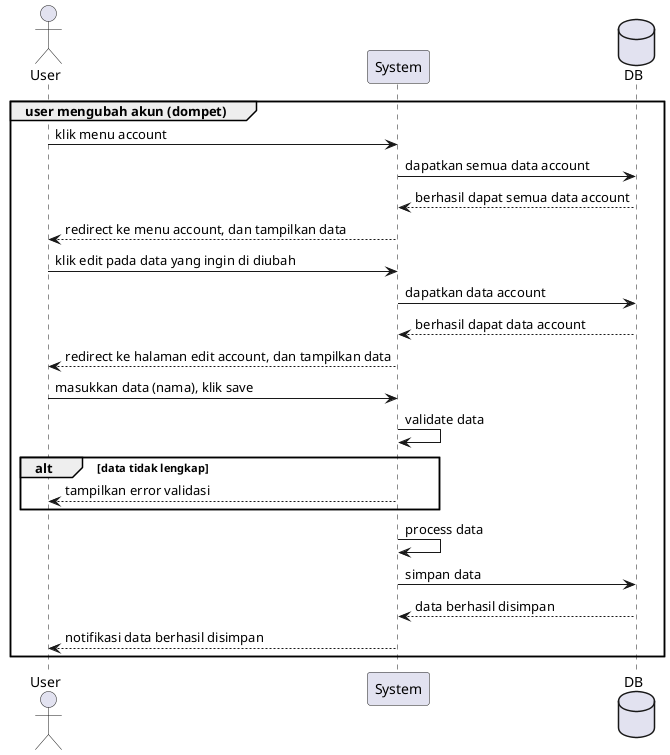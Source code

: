 @startuml kelompok1
actor User
participant System
database DB
group user mengubah akun (dompet)
  User -> System : klik menu account
  System -> DB : dapatkan semua data account
  System <-- DB : berhasil dapat semua data account
  User <-- System : redirect ke menu account, dan tampilkan data
  User -> System : klik edit pada data yang ingin di diubah
  System -> DB : dapatkan data account
  System <-- DB : berhasil dapat data account
  User <-- System : redirect ke halaman edit account, dan tampilkan data
  User -> System : masukkan data (nama), klik save 
  System -> System : validate data
  alt data tidak lengkap
  User <-- System : tampilkan error validasi
  end
  System -> System : process data
  System -> DB : simpan data
  System <-- DB : data berhasil disimpan
  User <-- System : notifikasi data berhasil disimpan
end
@enduml